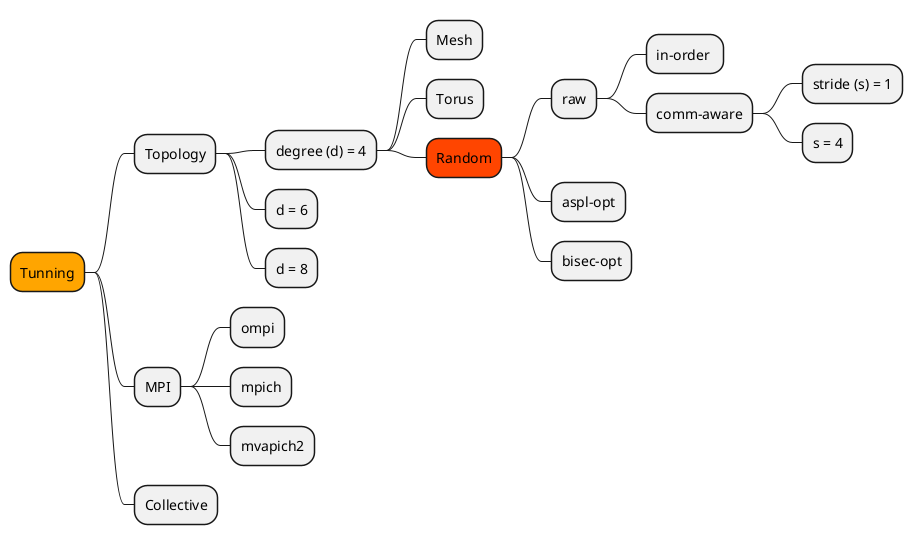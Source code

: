 @startmindmap
*[#orange] Tunning
** Topology
*** degree (d) = 4
**** Mesh
**** Torus
****[#OrangeRed] Random
***** raw
****** in-order 
****** comm-aware
******* stride (s) = 1
******* s = 4
***** aspl-opt
***** bisec-opt
*** d = 6
*** d = 8
** MPI
*** ompi
*** mpich
*** mvapich2
** Collective
@endmindmap
